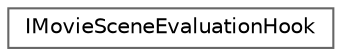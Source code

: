 digraph "Graphical Class Hierarchy"
{
 // INTERACTIVE_SVG=YES
 // LATEX_PDF_SIZE
  bgcolor="transparent";
  edge [fontname=Helvetica,fontsize=10,labelfontname=Helvetica,labelfontsize=10];
  node [fontname=Helvetica,fontsize=10,shape=box,height=0.2,width=0.4];
  rankdir="LR";
  Node0 [id="Node000000",label="IMovieSceneEvaluationHook",height=0.2,width=0.4,color="grey40", fillcolor="white", style="filled",URL="$d7/d7c/classIMovieSceneEvaluationHook.html",tooltip="All evaluation hooks are executed at the end of the frame (at a time when re-entrancy is permitted),..."];
}
